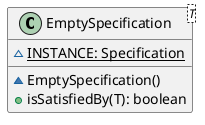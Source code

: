 @startuml

    class EmptySpecification<T> {
        {static} ~INSTANCE: Specification
        ~EmptySpecification()
        +isSatisfiedBy(T): boolean
    }

@enduml
